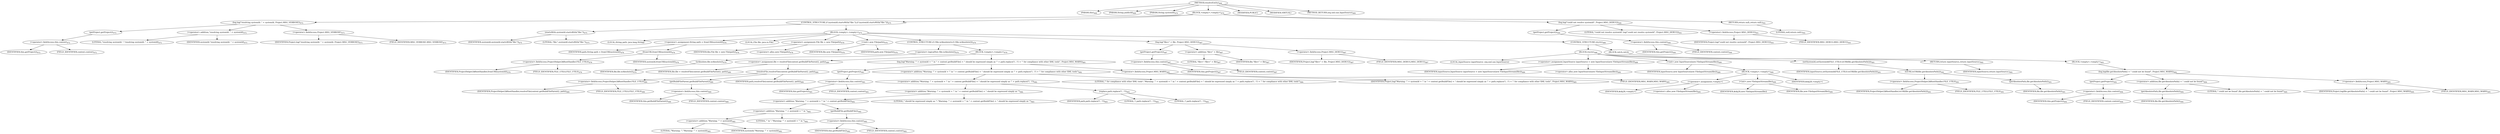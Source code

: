 digraph "resolveEntity" {  
"950" [label = <(METHOD,resolveEntity)<SUB>469</SUB>> ]
"951" [label = <(PARAM,this)<SUB>469</SUB>> ]
"952" [label = <(PARAM,String publicId)<SUB>469</SUB>> ]
"953" [label = <(PARAM,String systemId)<SUB>470</SUB>> ]
"954" [label = <(BLOCK,&lt;empty&gt;,&lt;empty&gt;)<SUB>470</SUB>> ]
"955" [label = <(log,log(&quot;resolving systemId: &quot; + systemId, Project.MSG_VERBOSE))<SUB>472</SUB>> ]
"956" [label = <(getProject,getProject())<SUB>472</SUB>> ]
"957" [label = <(&lt;operator&gt;.fieldAccess,this.context)<SUB>472</SUB>> ]
"958" [label = <(IDENTIFIER,this,getProject())<SUB>472</SUB>> ]
"959" [label = <(FIELD_IDENTIFIER,context,context)<SUB>472</SUB>> ]
"960" [label = <(&lt;operator&gt;.addition,&quot;resolving systemId: &quot; + systemId)<SUB>472</SUB>> ]
"961" [label = <(LITERAL,&quot;resolving systemId: &quot;,&quot;resolving systemId: &quot; + systemId)<SUB>472</SUB>> ]
"962" [label = <(IDENTIFIER,systemId,&quot;resolving systemId: &quot; + systemId)<SUB>473</SUB>> ]
"963" [label = <(&lt;operator&gt;.fieldAccess,Project.MSG_VERBOSE)<SUB>473</SUB>> ]
"964" [label = <(IDENTIFIER,Project,log(&quot;resolving systemId: &quot; + systemId, Project.MSG_VERBOSE))<SUB>473</SUB>> ]
"965" [label = <(FIELD_IDENTIFIER,MSG_VERBOSE,MSG_VERBOSE)<SUB>473</SUB>> ]
"966" [label = <(CONTROL_STRUCTURE,if (systemId.startsWith(&quot;file:&quot;)),if (systemId.startsWith(&quot;file:&quot;)))<SUB>475</SUB>> ]
"967" [label = <(startsWith,systemId.startsWith(&quot;file:&quot;))<SUB>475</SUB>> ]
"968" [label = <(IDENTIFIER,systemId,systemId.startsWith(&quot;file:&quot;))<SUB>475</SUB>> ]
"969" [label = <(LITERAL,&quot;file:&quot;,systemId.startsWith(&quot;file:&quot;))<SUB>475</SUB>> ]
"970" [label = <(BLOCK,&lt;empty&gt;,&lt;empty&gt;)<SUB>475</SUB>> ]
"971" [label = <(LOCAL,String path: java.lang.String)> ]
"972" [label = <(&lt;operator&gt;.assignment,String path = fromURI(systemId))<SUB>476</SUB>> ]
"973" [label = <(IDENTIFIER,path,String path = fromURI(systemId))<SUB>476</SUB>> ]
"974" [label = <(fromURI,fromURI(systemId))<SUB>476</SUB>> ]
"975" [label = <(&lt;operator&gt;.fieldAccess,ProjectHelper2$RootHandler.FILE_UTILS)<SUB>476</SUB>> ]
"976" [label = <(IDENTIFIER,ProjectHelper2$RootHandler,fromURI(systemId))<SUB>476</SUB>> ]
"977" [label = <(FIELD_IDENTIFIER,FILE_UTILS,FILE_UTILS)<SUB>476</SUB>> ]
"978" [label = <(IDENTIFIER,systemId,fromURI(systemId))<SUB>476</SUB>> ]
"55" [label = <(LOCAL,File file: java.io.File)> ]
"979" [label = <(&lt;operator&gt;.assignment,File file = new File(path))<SUB>478</SUB>> ]
"980" [label = <(IDENTIFIER,file,File file = new File(path))<SUB>478</SUB>> ]
"981" [label = <(&lt;operator&gt;.alloc,new File(path))<SUB>478</SUB>> ]
"982" [label = <(&lt;init&gt;,new File(path))<SUB>478</SUB>> ]
"54" [label = <(IDENTIFIER,file,new File(path))<SUB>478</SUB>> ]
"983" [label = <(IDENTIFIER,path,new File(path))<SUB>478</SUB>> ]
"984" [label = <(CONTROL_STRUCTURE,if (!file.isAbsolute()),if (!file.isAbsolute()))<SUB>479</SUB>> ]
"985" [label = <(&lt;operator&gt;.logicalNot,!file.isAbsolute())<SUB>479</SUB>> ]
"986" [label = <(isAbsolute,file.isAbsolute())<SUB>479</SUB>> ]
"987" [label = <(IDENTIFIER,file,file.isAbsolute())<SUB>479</SUB>> ]
"988" [label = <(BLOCK,&lt;empty&gt;,&lt;empty&gt;)<SUB>479</SUB>> ]
"989" [label = <(&lt;operator&gt;.assignment,file = resolveFile(context.getBuildFileParent(), path))<SUB>480</SUB>> ]
"990" [label = <(IDENTIFIER,file,file = resolveFile(context.getBuildFileParent(), path))<SUB>480</SUB>> ]
"991" [label = <(resolveFile,resolveFile(context.getBuildFileParent(), path))<SUB>480</SUB>> ]
"992" [label = <(&lt;operator&gt;.fieldAccess,ProjectHelper2$RootHandler.FILE_UTILS)<SUB>480</SUB>> ]
"993" [label = <(IDENTIFIER,ProjectHelper2$RootHandler,resolveFile(context.getBuildFileParent(), path))<SUB>480</SUB>> ]
"994" [label = <(FIELD_IDENTIFIER,FILE_UTILS,FILE_UTILS)<SUB>480</SUB>> ]
"995" [label = <(getBuildFileParent,getBuildFileParent())<SUB>480</SUB>> ]
"996" [label = <(&lt;operator&gt;.fieldAccess,this.context)<SUB>480</SUB>> ]
"997" [label = <(IDENTIFIER,this,getBuildFileParent())<SUB>480</SUB>> ]
"998" [label = <(FIELD_IDENTIFIER,context,context)<SUB>480</SUB>> ]
"999" [label = <(IDENTIFIER,path,resolveFile(context.getBuildFileParent(), path))<SUB>480</SUB>> ]
"1000" [label = <(log,log(&quot;Warning: '&quot; + systemId + &quot;' in &quot; + context.getBuildFile() + &quot; should be expressed simply as '&quot; + path.replace('\\', '/') + &quot;' for compliance with other XML tools&quot;, Project.MSG_WARN))<SUB>481</SUB>> ]
"1001" [label = <(getProject,getProject())<SUB>481</SUB>> ]
"1002" [label = <(&lt;operator&gt;.fieldAccess,this.context)<SUB>481</SUB>> ]
"1003" [label = <(IDENTIFIER,this,getProject())<SUB>481</SUB>> ]
"1004" [label = <(FIELD_IDENTIFIER,context,context)<SUB>481</SUB>> ]
"1005" [label = <(&lt;operator&gt;.addition,&quot;Warning: '&quot; + systemId + &quot;' in &quot; + context.getBuildFile() + &quot; should be expressed simply as '&quot; + path.replace('\\', '/') + &quot;' for compliance with other XML tools&quot;)<SUB>482</SUB>> ]
"1006" [label = <(&lt;operator&gt;.addition,&quot;Warning: '&quot; + systemId + &quot;' in &quot; + context.getBuildFile() + &quot; should be expressed simply as '&quot; + path.replace('\\', '/'))<SUB>482</SUB>> ]
"1007" [label = <(&lt;operator&gt;.addition,&quot;Warning: '&quot; + systemId + &quot;' in &quot; + context.getBuildFile() + &quot; should be expressed simply as '&quot;)<SUB>482</SUB>> ]
"1008" [label = <(&lt;operator&gt;.addition,&quot;Warning: '&quot; + systemId + &quot;' in &quot; + context.getBuildFile())<SUB>482</SUB>> ]
"1009" [label = <(&lt;operator&gt;.addition,&quot;Warning: '&quot; + systemId + &quot;' in &quot;)<SUB>482</SUB>> ]
"1010" [label = <(&lt;operator&gt;.addition,&quot;Warning: '&quot; + systemId)<SUB>482</SUB>> ]
"1011" [label = <(LITERAL,&quot;Warning: '&quot;,&quot;Warning: '&quot; + systemId)<SUB>482</SUB>> ]
"1012" [label = <(IDENTIFIER,systemId,&quot;Warning: '&quot; + systemId)<SUB>482</SUB>> ]
"1013" [label = <(LITERAL,&quot;' in &quot;,&quot;Warning: '&quot; + systemId + &quot;' in &quot;)<SUB>482</SUB>> ]
"1014" [label = <(getBuildFile,getBuildFile())<SUB>482</SUB>> ]
"1015" [label = <(&lt;operator&gt;.fieldAccess,this.context)<SUB>482</SUB>> ]
"1016" [label = <(IDENTIFIER,this,getBuildFile())<SUB>482</SUB>> ]
"1017" [label = <(FIELD_IDENTIFIER,context,context)<SUB>482</SUB>> ]
"1018" [label = <(LITERAL,&quot; should be expressed simply as '&quot;,&quot;Warning: '&quot; + systemId + &quot;' in &quot; + context.getBuildFile() + &quot; should be expressed simply as '&quot;)<SUB>483</SUB>> ]
"1019" [label = <(replace,path.replace('\\', '/'))<SUB>483</SUB>> ]
"1020" [label = <(IDENTIFIER,path,path.replace('\\', '/'))<SUB>483</SUB>> ]
"1021" [label = <(LITERAL,'\\',path.replace('\\', '/'))<SUB>483</SUB>> ]
"1022" [label = <(LITERAL,'/',path.replace('\\', '/'))<SUB>483</SUB>> ]
"1023" [label = <(LITERAL,&quot;' for compliance with other XML tools&quot;,&quot;Warning: '&quot; + systemId + &quot;' in &quot; + context.getBuildFile() + &quot; should be expressed simply as '&quot; + path.replace('\\', '/') + &quot;' for compliance with other XML tools&quot;)<SUB>484</SUB>> ]
"1024" [label = <(&lt;operator&gt;.fieldAccess,Project.MSG_WARN)<SUB>485</SUB>> ]
"1025" [label = <(IDENTIFIER,Project,log(&quot;Warning: '&quot; + systemId + &quot;' in &quot; + context.getBuildFile() + &quot; should be expressed simply as '&quot; + path.replace('\\', '/') + &quot;' for compliance with other XML tools&quot;, Project.MSG_WARN))<SUB>485</SUB>> ]
"1026" [label = <(FIELD_IDENTIFIER,MSG_WARN,MSG_WARN)<SUB>485</SUB>> ]
"1027" [label = <(log,log(&quot;file=&quot; + file, Project.MSG_DEBUG))<SUB>487</SUB>> ]
"1028" [label = <(getProject,getProject())<SUB>487</SUB>> ]
"1029" [label = <(&lt;operator&gt;.fieldAccess,this.context)<SUB>487</SUB>> ]
"1030" [label = <(IDENTIFIER,this,getProject())<SUB>487</SUB>> ]
"1031" [label = <(FIELD_IDENTIFIER,context,context)<SUB>487</SUB>> ]
"1032" [label = <(&lt;operator&gt;.addition,&quot;file=&quot; + file)<SUB>487</SUB>> ]
"1033" [label = <(LITERAL,&quot;file=&quot;,&quot;file=&quot; + file)<SUB>487</SUB>> ]
"1034" [label = <(IDENTIFIER,file,&quot;file=&quot; + file)<SUB>487</SUB>> ]
"1035" [label = <(&lt;operator&gt;.fieldAccess,Project.MSG_DEBUG)<SUB>487</SUB>> ]
"1036" [label = <(IDENTIFIER,Project,log(&quot;file=&quot; + file, Project.MSG_DEBUG))<SUB>487</SUB>> ]
"1037" [label = <(FIELD_IDENTIFIER,MSG_DEBUG,MSG_DEBUG)<SUB>487</SUB>> ]
"1038" [label = <(CONTROL_STRUCTURE,try,try)<SUB>488</SUB>> ]
"1039" [label = <(BLOCK,try,try)<SUB>488</SUB>> ]
"57" [label = <(LOCAL,InputSource inputSource: org.xml.sax.InputSource)> ]
"1040" [label = <(&lt;operator&gt;.assignment,InputSource inputSource = new InputSource(new FileInputStream(file)))<SUB>489</SUB>> ]
"1041" [label = <(IDENTIFIER,inputSource,InputSource inputSource = new InputSource(new FileInputStream(file)))<SUB>489</SUB>> ]
"1042" [label = <(&lt;operator&gt;.alloc,new InputSource(new FileInputStream(file)))<SUB>490</SUB>> ]
"1043" [label = <(&lt;init&gt;,new InputSource(new FileInputStream(file)))<SUB>490</SUB>> ]
"56" [label = <(IDENTIFIER,inputSource,new InputSource(new FileInputStream(file)))<SUB>489</SUB>> ]
"1044" [label = <(BLOCK,&lt;empty&gt;,&lt;empty&gt;)<SUB>490</SUB>> ]
"1045" [label = <(&lt;operator&gt;.assignment,&lt;empty&gt;)> ]
"1046" [label = <(IDENTIFIER,$obj28,&lt;empty&gt;)> ]
"1047" [label = <(&lt;operator&gt;.alloc,new FileInputStream(file))<SUB>490</SUB>> ]
"1048" [label = <(&lt;init&gt;,new FileInputStream(file))<SUB>490</SUB>> ]
"1049" [label = <(IDENTIFIER,$obj28,new FileInputStream(file))> ]
"1050" [label = <(IDENTIFIER,file,new FileInputStream(file))<SUB>490</SUB>> ]
"1051" [label = <(IDENTIFIER,$obj28,&lt;empty&gt;)> ]
"1052" [label = <(setSystemId,setSystemId(FILE_UTILS.toURI(file.getAbsolutePath())))<SUB>491</SUB>> ]
"1053" [label = <(IDENTIFIER,inputSource,setSystemId(FILE_UTILS.toURI(file.getAbsolutePath())))<SUB>491</SUB>> ]
"1054" [label = <(toURI,toURI(file.getAbsolutePath()))<SUB>491</SUB>> ]
"1055" [label = <(&lt;operator&gt;.fieldAccess,ProjectHelper2$RootHandler.FILE_UTILS)<SUB>491</SUB>> ]
"1056" [label = <(IDENTIFIER,ProjectHelper2$RootHandler,toURI(file.getAbsolutePath()))<SUB>491</SUB>> ]
"1057" [label = <(FIELD_IDENTIFIER,FILE_UTILS,FILE_UTILS)<SUB>491</SUB>> ]
"1058" [label = <(getAbsolutePath,file.getAbsolutePath())<SUB>491</SUB>> ]
"1059" [label = <(IDENTIFIER,file,file.getAbsolutePath())<SUB>491</SUB>> ]
"1060" [label = <(RETURN,return inputSource;,return inputSource;)<SUB>492</SUB>> ]
"1061" [label = <(IDENTIFIER,inputSource,return inputSource;)<SUB>492</SUB>> ]
"1062" [label = <(BLOCK,catch,catch)> ]
"1063" [label = <(BLOCK,&lt;empty&gt;,&lt;empty&gt;)<SUB>493</SUB>> ]
"1064" [label = <(log,log(file.getAbsolutePath() + &quot; could not be found&quot;, Project.MSG_WARN))<SUB>494</SUB>> ]
"1065" [label = <(getProject,getProject())<SUB>494</SUB>> ]
"1066" [label = <(&lt;operator&gt;.fieldAccess,this.context)<SUB>494</SUB>> ]
"1067" [label = <(IDENTIFIER,this,getProject())<SUB>494</SUB>> ]
"1068" [label = <(FIELD_IDENTIFIER,context,context)<SUB>494</SUB>> ]
"1069" [label = <(&lt;operator&gt;.addition,file.getAbsolutePath() + &quot; could not be found&quot;)<SUB>494</SUB>> ]
"1070" [label = <(getAbsolutePath,file.getAbsolutePath())<SUB>494</SUB>> ]
"1071" [label = <(IDENTIFIER,file,file.getAbsolutePath())<SUB>494</SUB>> ]
"1072" [label = <(LITERAL,&quot; could not be found&quot;,file.getAbsolutePath() + &quot; could not be found&quot;)<SUB>495</SUB>> ]
"1073" [label = <(&lt;operator&gt;.fieldAccess,Project.MSG_WARN)<SUB>495</SUB>> ]
"1074" [label = <(IDENTIFIER,Project,log(file.getAbsolutePath() + &quot; could not be found&quot;, Project.MSG_WARN))<SUB>495</SUB>> ]
"1075" [label = <(FIELD_IDENTIFIER,MSG_WARN,MSG_WARN)<SUB>495</SUB>> ]
"1076" [label = <(log,log(&quot;could not resolve systemId&quot;, Project.MSG_DEBUG))<SUB>500</SUB>> ]
"1077" [label = <(getProject,getProject())<SUB>500</SUB>> ]
"1078" [label = <(&lt;operator&gt;.fieldAccess,this.context)<SUB>500</SUB>> ]
"1079" [label = <(IDENTIFIER,this,getProject())<SUB>500</SUB>> ]
"1080" [label = <(FIELD_IDENTIFIER,context,context)<SUB>500</SUB>> ]
"1081" [label = <(LITERAL,&quot;could not resolve systemId&quot;,log(&quot;could not resolve systemId&quot;, Project.MSG_DEBUG))<SUB>501</SUB>> ]
"1082" [label = <(&lt;operator&gt;.fieldAccess,Project.MSG_DEBUG)<SUB>501</SUB>> ]
"1083" [label = <(IDENTIFIER,Project,log(&quot;could not resolve systemId&quot;, Project.MSG_DEBUG))<SUB>501</SUB>> ]
"1084" [label = <(FIELD_IDENTIFIER,MSG_DEBUG,MSG_DEBUG)<SUB>501</SUB>> ]
"1085" [label = <(RETURN,return null;,return null;)<SUB>502</SUB>> ]
"1086" [label = <(LITERAL,null,return null;)<SUB>502</SUB>> ]
"1087" [label = <(MODIFIER,PUBLIC)> ]
"1088" [label = <(MODIFIER,VIRTUAL)> ]
"1089" [label = <(METHOD_RETURN,org.xml.sax.InputSource)<SUB>469</SUB>> ]
  "950" -> "951" 
  "950" -> "952" 
  "950" -> "953" 
  "950" -> "954" 
  "950" -> "1087" 
  "950" -> "1088" 
  "950" -> "1089" 
  "954" -> "955" 
  "954" -> "966" 
  "954" -> "1076" 
  "954" -> "1085" 
  "955" -> "956" 
  "955" -> "960" 
  "955" -> "963" 
  "956" -> "957" 
  "957" -> "958" 
  "957" -> "959" 
  "960" -> "961" 
  "960" -> "962" 
  "963" -> "964" 
  "963" -> "965" 
  "966" -> "967" 
  "966" -> "970" 
  "967" -> "968" 
  "967" -> "969" 
  "970" -> "971" 
  "970" -> "972" 
  "970" -> "55" 
  "970" -> "979" 
  "970" -> "982" 
  "970" -> "984" 
  "970" -> "1027" 
  "970" -> "1038" 
  "972" -> "973" 
  "972" -> "974" 
  "974" -> "975" 
  "974" -> "978" 
  "975" -> "976" 
  "975" -> "977" 
  "979" -> "980" 
  "979" -> "981" 
  "982" -> "54" 
  "982" -> "983" 
  "984" -> "985" 
  "984" -> "988" 
  "985" -> "986" 
  "986" -> "987" 
  "988" -> "989" 
  "988" -> "1000" 
  "989" -> "990" 
  "989" -> "991" 
  "991" -> "992" 
  "991" -> "995" 
  "991" -> "999" 
  "992" -> "993" 
  "992" -> "994" 
  "995" -> "996" 
  "996" -> "997" 
  "996" -> "998" 
  "1000" -> "1001" 
  "1000" -> "1005" 
  "1000" -> "1024" 
  "1001" -> "1002" 
  "1002" -> "1003" 
  "1002" -> "1004" 
  "1005" -> "1006" 
  "1005" -> "1023" 
  "1006" -> "1007" 
  "1006" -> "1019" 
  "1007" -> "1008" 
  "1007" -> "1018" 
  "1008" -> "1009" 
  "1008" -> "1014" 
  "1009" -> "1010" 
  "1009" -> "1013" 
  "1010" -> "1011" 
  "1010" -> "1012" 
  "1014" -> "1015" 
  "1015" -> "1016" 
  "1015" -> "1017" 
  "1019" -> "1020" 
  "1019" -> "1021" 
  "1019" -> "1022" 
  "1024" -> "1025" 
  "1024" -> "1026" 
  "1027" -> "1028" 
  "1027" -> "1032" 
  "1027" -> "1035" 
  "1028" -> "1029" 
  "1029" -> "1030" 
  "1029" -> "1031" 
  "1032" -> "1033" 
  "1032" -> "1034" 
  "1035" -> "1036" 
  "1035" -> "1037" 
  "1038" -> "1039" 
  "1038" -> "1062" 
  "1039" -> "57" 
  "1039" -> "1040" 
  "1039" -> "1043" 
  "1039" -> "1052" 
  "1039" -> "1060" 
  "1040" -> "1041" 
  "1040" -> "1042" 
  "1043" -> "56" 
  "1043" -> "1044" 
  "1044" -> "1045" 
  "1044" -> "1048" 
  "1044" -> "1051" 
  "1045" -> "1046" 
  "1045" -> "1047" 
  "1048" -> "1049" 
  "1048" -> "1050" 
  "1052" -> "1053" 
  "1052" -> "1054" 
  "1054" -> "1055" 
  "1054" -> "1058" 
  "1055" -> "1056" 
  "1055" -> "1057" 
  "1058" -> "1059" 
  "1060" -> "1061" 
  "1062" -> "1063" 
  "1063" -> "1064" 
  "1064" -> "1065" 
  "1064" -> "1069" 
  "1064" -> "1073" 
  "1065" -> "1066" 
  "1066" -> "1067" 
  "1066" -> "1068" 
  "1069" -> "1070" 
  "1069" -> "1072" 
  "1070" -> "1071" 
  "1073" -> "1074" 
  "1073" -> "1075" 
  "1076" -> "1077" 
  "1076" -> "1081" 
  "1076" -> "1082" 
  "1077" -> "1078" 
  "1078" -> "1079" 
  "1078" -> "1080" 
  "1082" -> "1083" 
  "1082" -> "1084" 
  "1085" -> "1086" 
}
